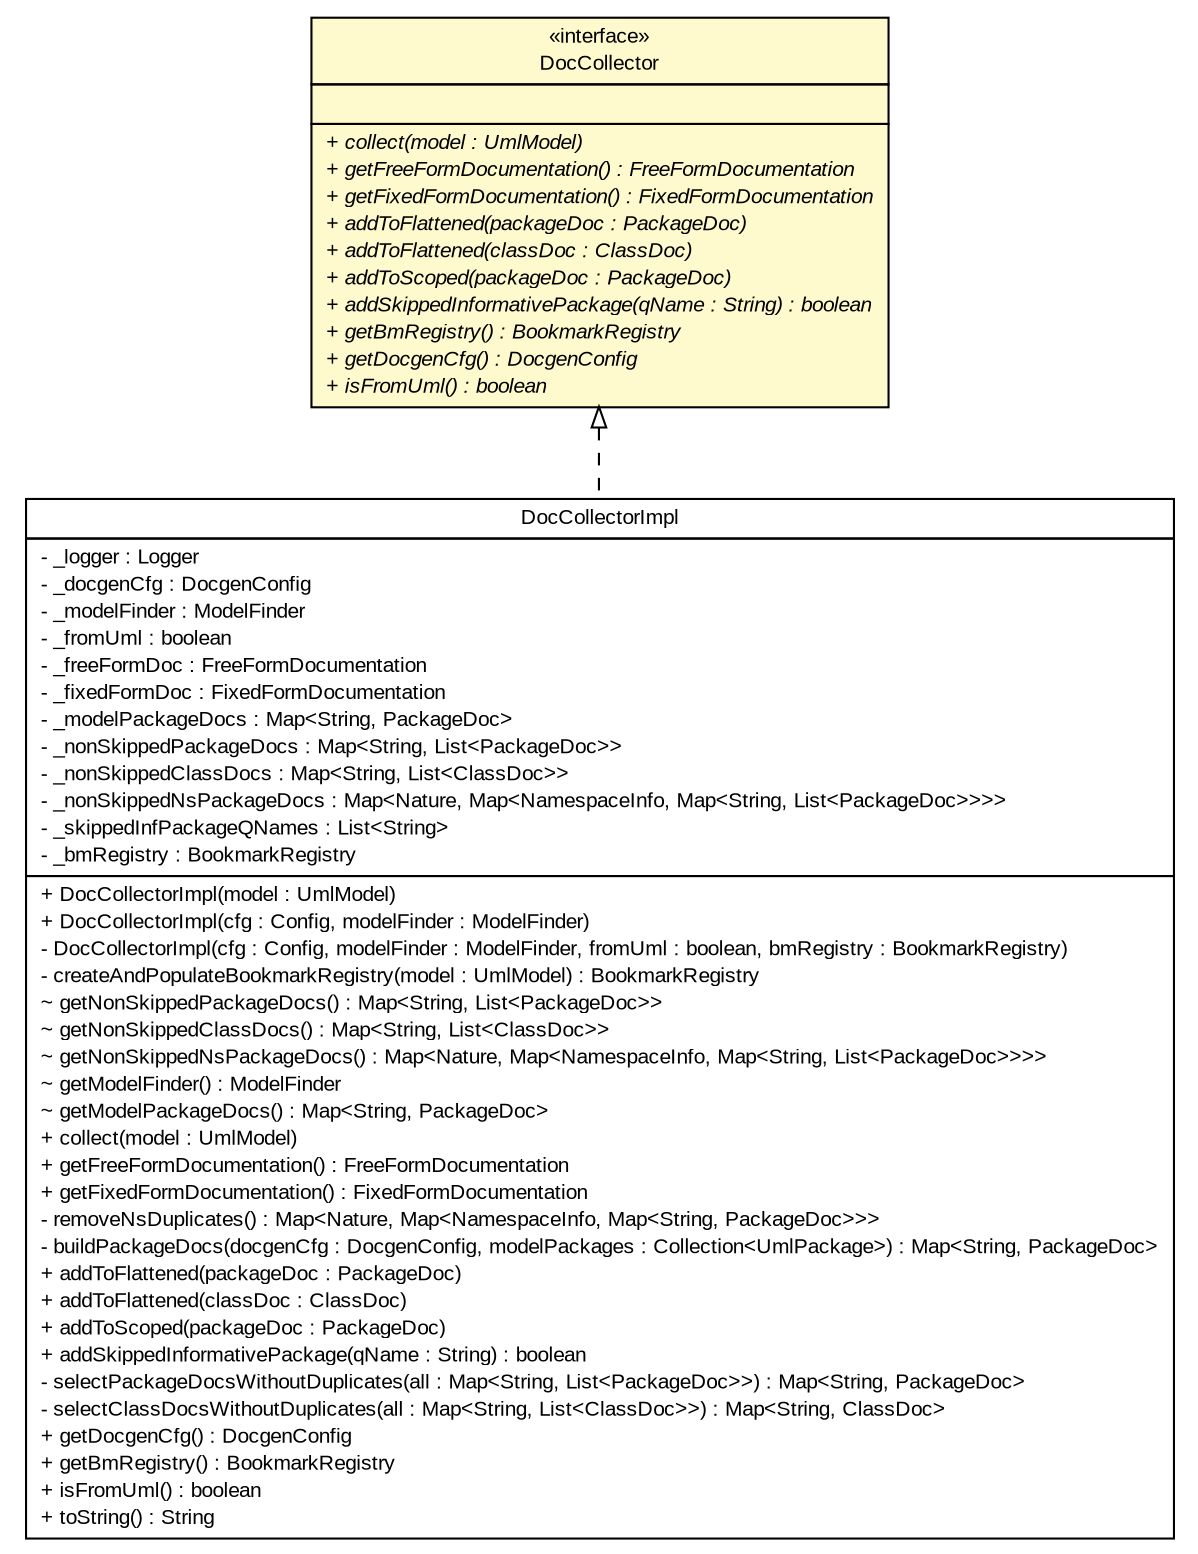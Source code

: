 #!/usr/local/bin/dot
#
# Class diagram 
# Generated by UMLGraph version R5_6_6-6-g3bdff0 (http://www.umlgraph.org/)
#

digraph G {
	edge [fontname="arial",fontsize=10,labelfontname="arial",labelfontsize=10];
	node [fontname="arial",fontsize=10,shape=plaintext];
	nodesep=0.25;
	ranksep=0.5;
	// org.tanjakostic.jcleancim.docgen.collector.DocCollector
	c102255 [label=<<table title="org.tanjakostic.jcleancim.docgen.collector.DocCollector" border="0" cellborder="1" cellspacing="0" cellpadding="2" port="p" bgcolor="lemonChiffon" href="./DocCollector.html">
		<tr><td><table border="0" cellspacing="0" cellpadding="1">
<tr><td align="center" balign="center"> &#171;interface&#187; </td></tr>
<tr><td align="center" balign="center"> DocCollector </td></tr>
		</table></td></tr>
		<tr><td><table border="0" cellspacing="0" cellpadding="1">
<tr><td align="left" balign="left">  </td></tr>
		</table></td></tr>
		<tr><td><table border="0" cellspacing="0" cellpadding="1">
<tr><td align="left" balign="left"><font face="Arial Italic" point-size="10.0"> + collect(model : UmlModel) </font></td></tr>
<tr><td align="left" balign="left"><font face="Arial Italic" point-size="10.0"> + getFreeFormDocumentation() : FreeFormDocumentation </font></td></tr>
<tr><td align="left" balign="left"><font face="Arial Italic" point-size="10.0"> + getFixedFormDocumentation() : FixedFormDocumentation </font></td></tr>
<tr><td align="left" balign="left"><font face="Arial Italic" point-size="10.0"> + addToFlattened(packageDoc : PackageDoc) </font></td></tr>
<tr><td align="left" balign="left"><font face="Arial Italic" point-size="10.0"> + addToFlattened(classDoc : ClassDoc) </font></td></tr>
<tr><td align="left" balign="left"><font face="Arial Italic" point-size="10.0"> + addToScoped(packageDoc : PackageDoc) </font></td></tr>
<tr><td align="left" balign="left"><font face="Arial Italic" point-size="10.0"> + addSkippedInformativePackage(qName : String) : boolean </font></td></tr>
<tr><td align="left" balign="left"><font face="Arial Italic" point-size="10.0"> + getBmRegistry() : BookmarkRegistry </font></td></tr>
<tr><td align="left" balign="left"><font face="Arial Italic" point-size="10.0"> + getDocgenCfg() : DocgenConfig </font></td></tr>
<tr><td align="left" balign="left"><font face="Arial Italic" point-size="10.0"> + isFromUml() : boolean </font></td></tr>
		</table></td></tr>
		</table>>, URL="./DocCollector.html", fontname="arial", fontcolor="black", fontsize=10.0];
	// org.tanjakostic.jcleancim.docgen.collector.impl.DocCollectorImpl
	c102275 [label=<<table title="org.tanjakostic.jcleancim.docgen.collector.impl.DocCollectorImpl" border="0" cellborder="1" cellspacing="0" cellpadding="2" port="p" href="./impl/DocCollectorImpl.html">
		<tr><td><table border="0" cellspacing="0" cellpadding="1">
<tr><td align="center" balign="center"> DocCollectorImpl </td></tr>
		</table></td></tr>
		<tr><td><table border="0" cellspacing="0" cellpadding="1">
<tr><td align="left" balign="left"> - _logger : Logger </td></tr>
<tr><td align="left" balign="left"> - _docgenCfg : DocgenConfig </td></tr>
<tr><td align="left" balign="left"> - _modelFinder : ModelFinder </td></tr>
<tr><td align="left" balign="left"> - _fromUml : boolean </td></tr>
<tr><td align="left" balign="left"> - _freeFormDoc : FreeFormDocumentation </td></tr>
<tr><td align="left" balign="left"> - _fixedFormDoc : FixedFormDocumentation </td></tr>
<tr><td align="left" balign="left"> - _modelPackageDocs : Map&lt;String, PackageDoc&gt; </td></tr>
<tr><td align="left" balign="left"> - _nonSkippedPackageDocs : Map&lt;String, List&lt;PackageDoc&gt;&gt; </td></tr>
<tr><td align="left" balign="left"> - _nonSkippedClassDocs : Map&lt;String, List&lt;ClassDoc&gt;&gt; </td></tr>
<tr><td align="left" balign="left"> - _nonSkippedNsPackageDocs : Map&lt;Nature, Map&lt;NamespaceInfo, Map&lt;String, List&lt;PackageDoc&gt;&gt;&gt;&gt; </td></tr>
<tr><td align="left" balign="left"> - _skippedInfPackageQNames : List&lt;String&gt; </td></tr>
<tr><td align="left" balign="left"> - _bmRegistry : BookmarkRegistry </td></tr>
		</table></td></tr>
		<tr><td><table border="0" cellspacing="0" cellpadding="1">
<tr><td align="left" balign="left"> + DocCollectorImpl(model : UmlModel) </td></tr>
<tr><td align="left" balign="left"> + DocCollectorImpl(cfg : Config, modelFinder : ModelFinder) </td></tr>
<tr><td align="left" balign="left"> - DocCollectorImpl(cfg : Config, modelFinder : ModelFinder, fromUml : boolean, bmRegistry : BookmarkRegistry) </td></tr>
<tr><td align="left" balign="left"> - createAndPopulateBookmarkRegistry(model : UmlModel) : BookmarkRegistry </td></tr>
<tr><td align="left" balign="left"> ~ getNonSkippedPackageDocs() : Map&lt;String, List&lt;PackageDoc&gt;&gt; </td></tr>
<tr><td align="left" balign="left"> ~ getNonSkippedClassDocs() : Map&lt;String, List&lt;ClassDoc&gt;&gt; </td></tr>
<tr><td align="left" balign="left"> ~ getNonSkippedNsPackageDocs() : Map&lt;Nature, Map&lt;NamespaceInfo, Map&lt;String, List&lt;PackageDoc&gt;&gt;&gt;&gt; </td></tr>
<tr><td align="left" balign="left"> ~ getModelFinder() : ModelFinder </td></tr>
<tr><td align="left" balign="left"> ~ getModelPackageDocs() : Map&lt;String, PackageDoc&gt; </td></tr>
<tr><td align="left" balign="left"> + collect(model : UmlModel) </td></tr>
<tr><td align="left" balign="left"> + getFreeFormDocumentation() : FreeFormDocumentation </td></tr>
<tr><td align="left" balign="left"> + getFixedFormDocumentation() : FixedFormDocumentation </td></tr>
<tr><td align="left" balign="left"> - removeNsDuplicates() : Map&lt;Nature, Map&lt;NamespaceInfo, Map&lt;String, PackageDoc&gt;&gt;&gt; </td></tr>
<tr><td align="left" balign="left"> - buildPackageDocs(docgenCfg : DocgenConfig, modelPackages : Collection&lt;UmlPackage&gt;) : Map&lt;String, PackageDoc&gt; </td></tr>
<tr><td align="left" balign="left"> + addToFlattened(packageDoc : PackageDoc) </td></tr>
<tr><td align="left" balign="left"> + addToFlattened(classDoc : ClassDoc) </td></tr>
<tr><td align="left" balign="left"> + addToScoped(packageDoc : PackageDoc) </td></tr>
<tr><td align="left" balign="left"> + addSkippedInformativePackage(qName : String) : boolean </td></tr>
<tr><td align="left" balign="left"> - selectPackageDocsWithoutDuplicates(all : Map&lt;String, List&lt;PackageDoc&gt;&gt;) : Map&lt;String, PackageDoc&gt; </td></tr>
<tr><td align="left" balign="left"> - selectClassDocsWithoutDuplicates(all : Map&lt;String, List&lt;ClassDoc&gt;&gt;) : Map&lt;String, ClassDoc&gt; </td></tr>
<tr><td align="left" balign="left"> + getDocgenCfg() : DocgenConfig </td></tr>
<tr><td align="left" balign="left"> + getBmRegistry() : BookmarkRegistry </td></tr>
<tr><td align="left" balign="left"> + isFromUml() : boolean </td></tr>
<tr><td align="left" balign="left"> + toString() : String </td></tr>
		</table></td></tr>
		</table>>, URL="./impl/DocCollectorImpl.html", fontname="arial", fontcolor="black", fontsize=10.0];
	//org.tanjakostic.jcleancim.docgen.collector.impl.DocCollectorImpl implements org.tanjakostic.jcleancim.docgen.collector.DocCollector
	c102255:p -> c102275:p [dir=back,arrowtail=empty,style=dashed];
}

